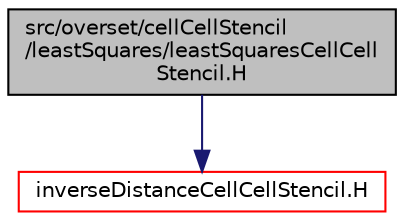digraph "src/overset/cellCellStencil/leastSquares/leastSquaresCellCellStencil.H"
{
  bgcolor="transparent";
  edge [fontname="Helvetica",fontsize="10",labelfontname="Helvetica",labelfontsize="10"];
  node [fontname="Helvetica",fontsize="10",shape=record];
  Node1 [label="src/overset/cellCellStencil\l/leastSquares/leastSquaresCellCell\lStencil.H",height=0.2,width=0.4,color="black", fillcolor="grey75", style="filled" fontcolor="black"];
  Node1 -> Node2 [color="midnightblue",fontsize="10",style="solid",fontname="Helvetica"];
  Node2 [label="inverseDistanceCellCellStencil.H",height=0.2,width=0.4,color="red",URL="$inverseDistanceCellCellStencil_8H.html"];
}
